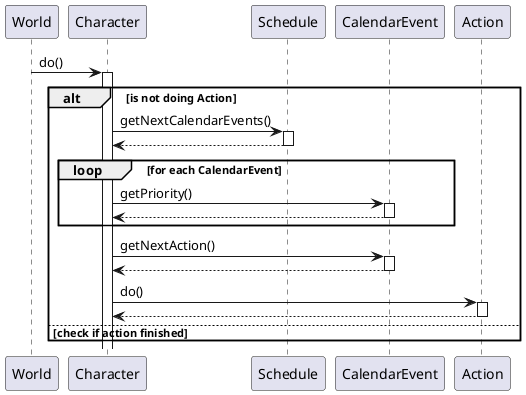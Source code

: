 @startuml
autoactivate on

World -> Character : do()

alt is not doing Action
Character -> Schedule : getNextCalendarEvents()
return
loop for each CalendarEvent
Character -> CalendarEvent : getPriority()
return
end
Character -> CalendarEvent : getNextAction()
return
Character -> Action : do()
return
else check if action finished

end
@enduml